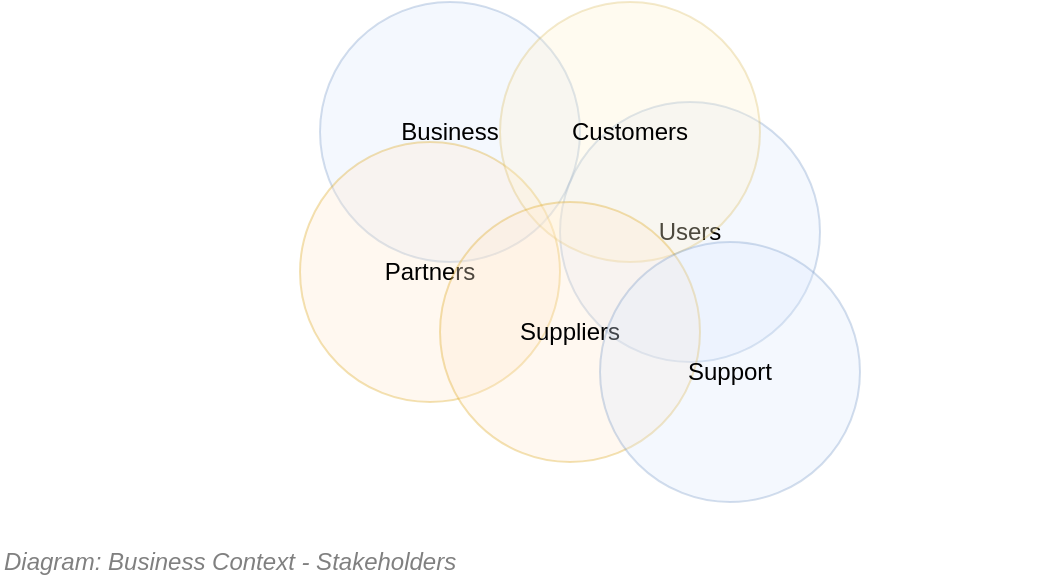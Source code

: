 <mxfile compressed="false" version="17.5.0" type="google" pages="2">
  <diagram id="yy86YZXV7xs2jBiu7wsO" name="Business Context/Stakeholders">
    <mxGraphModel grid="1" page="1" gridSize="10" guides="1" tooltips="1" connect="1" arrows="1" fold="1" pageScale="1" pageWidth="827" pageHeight="1169" math="0" shadow="0">
      <root>
        <mxCell id="bKpsV9DuHYzA1KMlYHen-0" />
        <mxCell id="bKpsV9DuHYzA1KMlYHen-1" value="Diagram" parent="bKpsV9DuHYzA1KMlYHen-0" />
        <mxCell id="Kh5iJjnCnFNb-izkLKY5-0" value="Business" style="ellipse;whiteSpace=wrap;html=1;fillColor=#dae8fc;strokeColor=#6c8ebf;opacity=30;" vertex="1" parent="bKpsV9DuHYzA1KMlYHen-1">
          <mxGeometry x="280" y="70" width="130" height="130" as="geometry" />
        </mxCell>
        <mxCell id="Kh5iJjnCnFNb-izkLKY5-1" value="Users" style="ellipse;whiteSpace=wrap;html=1;fillColor=#dae8fc;strokeColor=#6c8ebf;opacity=30;" vertex="1" parent="bKpsV9DuHYzA1KMlYHen-1">
          <mxGeometry x="400" y="120" width="130" height="130" as="geometry" />
        </mxCell>
        <mxCell id="Kh5iJjnCnFNb-izkLKY5-2" value="Partners" style="ellipse;whiteSpace=wrap;html=1;fillColor=#ffe6cc;strokeColor=#d79b00;opacity=30;" vertex="1" parent="bKpsV9DuHYzA1KMlYHen-1">
          <mxGeometry x="270" y="140" width="130" height="130" as="geometry" />
        </mxCell>
        <mxCell id="Kh5iJjnCnFNb-izkLKY5-3" value="Customers" style="ellipse;whiteSpace=wrap;html=1;fillColor=#fff2cc;strokeColor=#d6b656;opacity=30;" vertex="1" parent="bKpsV9DuHYzA1KMlYHen-1">
          <mxGeometry x="370" y="70" width="130" height="130" as="geometry" />
        </mxCell>
        <mxCell id="KBdyveMo56FrOVM49Z9--1" value="Suppliers" style="ellipse;whiteSpace=wrap;html=1;fillColor=#ffe6cc;strokeColor=#d79b00;opacity=30;" vertex="1" parent="bKpsV9DuHYzA1KMlYHen-1">
          <mxGeometry x="340" y="170" width="130" height="130" as="geometry" />
        </mxCell>
        <mxCell id="Jc4pWA0rl4iGvxkrqHDy-0" value="Support" style="ellipse;whiteSpace=wrap;html=1;fillColor=#dae8fc;strokeColor=#6c8ebf;opacity=30;" vertex="1" parent="bKpsV9DuHYzA1KMlYHen-1">
          <mxGeometry x="420" y="190" width="130" height="130" as="geometry" />
        </mxCell>
        <mxCell id="DNDCZKbiNQwSNnRwAF1V-0" value="Title/Diagram" parent="bKpsV9DuHYzA1KMlYHen-0" />
        <mxCell id="KBdyveMo56FrOVM49Z9--0" value="&lt;font style=&quot;font-size: 12px ; font-weight: normal&quot;&gt;&lt;i&gt;Diagram: &lt;/i&gt;&lt;i&gt;Business Context - Stakeholders&lt;/i&gt;&lt;/font&gt;" style="text;strokeColor=none;fillColor=none;html=1;fontSize=10;fontStyle=1;verticalAlign=middle;align=left;shadow=0;glass=0;comic=0;opacity=30;fontColor=#808080;" vertex="1" parent="DNDCZKbiNQwSNnRwAF1V-0">
          <mxGeometry x="120" y="340" width="520" height="20" as="geometry" />
        </mxCell>
      </root>
    </mxGraphModel>
  </diagram>
  <diagram id="Y3ihHY7-xsXV-xelpCk2" name="Business Context/Stakeholders/Users">
    <mxGraphModel grid="1" page="1" gridSize="10" guides="1" tooltips="1" connect="1" arrows="1" fold="1" pageScale="1" pageWidth="827" pageHeight="1169" math="0" shadow="0">
      <root>
        <mxCell id="P1Z0VP_chpjnA4soMjS0-0" />
        <mxCell id="P1Z0VP_chpjnA4soMjS0-1" parent="P1Z0VP_chpjnA4soMjS0-0" />
        <mxCell id="P1Z0VP_chpjnA4soMjS0-2" value="" style="triangle;whiteSpace=wrap;html=1;rotation=-90;" vertex="1" parent="P1Z0VP_chpjnA4soMjS0-1">
          <mxGeometry x="330" y="250" width="60" height="80" as="geometry" />
        </mxCell>
        <mxCell id="P1Z0VP_chpjnA4soMjS0-3" value="Business" style="text;html=1;strokeColor=none;fillColor=none;align=center;verticalAlign=middle;whiteSpace=wrap;rounded=0;fontStyle=1" vertex="1" parent="P1Z0VP_chpjnA4soMjS0-1">
          <mxGeometry x="260" y="305" width="40" height="20" as="geometry" />
        </mxCell>
        <mxCell id="P1Z0VP_chpjnA4soMjS0-4" value="Support" style="text;html=1;strokeColor=none;fillColor=none;align=center;verticalAlign=middle;whiteSpace=wrap;rounded=0;fontStyle=1" vertex="1" parent="P1Z0VP_chpjnA4soMjS0-1">
          <mxGeometry x="430" y="300" width="40" height="20" as="geometry" />
        </mxCell>
        <mxCell id="P1Z0VP_chpjnA4soMjS0-5" value="Maintenance" style="text;html=1;strokeColor=none;fillColor=none;align=center;verticalAlign=middle;whiteSpace=wrap;rounded=0;fontStyle=1" vertex="1" parent="P1Z0VP_chpjnA4soMjS0-1">
          <mxGeometry x="431" y="263" width="40" height="20" as="geometry" />
        </mxCell>
        <mxCell id="P1Z0VP_chpjnA4soMjS0-6" value="Solve" style="text;html=1;strokeColor=none;fillColor=none;align=center;verticalAlign=middle;whiteSpace=wrap;rounded=0;fontColor=#999999;" vertex="1" parent="P1Z0VP_chpjnA4soMjS0-1">
          <mxGeometry x="380" y="315" width="140" height="30" as="geometry" />
        </mxCell>
        <mxCell id="P1Z0VP_chpjnA4soMjS0-7" value="Maintain" style="text;html=1;strokeColor=none;fillColor=none;align=center;verticalAlign=middle;whiteSpace=wrap;rounded=0;fontColor=#999999;" vertex="1" parent="P1Z0VP_chpjnA4soMjS0-1">
          <mxGeometry x="398.5" y="283" width="105" height="20" as="geometry" />
        </mxCell>
        <mxCell id="P1Z0VP_chpjnA4soMjS0-8" value="Provide" style="text;html=1;strokeColor=none;fillColor=none;align=center;verticalAlign=middle;whiteSpace=wrap;rounded=0;fontColor=#999999;" vertex="1" parent="P1Z0VP_chpjnA4soMjS0-1">
          <mxGeometry x="240" y="325" width="85" height="20" as="geometry" />
        </mxCell>
        <mxCell id="P1Z0VP_chpjnA4soMjS0-9" value="" style="triangle;whiteSpace=wrap;html=1;rotation=90;" vertex="1" parent="P1Z0VP_chpjnA4soMjS0-1">
          <mxGeometry x="333.5" y="268" width="50" height="80" as="geometry" />
        </mxCell>
        <mxCell id="P1Z0VP_chpjnA4soMjS0-10" value="Customer" style="text;html=1;strokeColor=none;fillColor=none;align=center;verticalAlign=middle;whiteSpace=wrap;rounded=0;fontStyle=1" vertex="1" parent="P1Z0VP_chpjnA4soMjS0-1">
          <mxGeometry x="335" y="220" width="40" height="20" as="geometry" />
        </mxCell>
        <mxCell id="P1Z0VP_chpjnA4soMjS0-11" value="Consume" style="text;html=1;strokeColor=none;fillColor=none;align=center;verticalAlign=middle;whiteSpace=wrap;rounded=0;fontColor=#999999;" vertex="1" parent="P1Z0VP_chpjnA4soMjS0-1">
          <mxGeometry x="315" y="240" width="85" height="20" as="geometry" />
        </mxCell>
        <mxCell id="P1Z0VP_chpjnA4soMjS0-12" value="Development" style="text;html=1;strokeColor=none;fillColor=none;align=center;verticalAlign=middle;whiteSpace=wrap;rounded=0;fontStyle=1" vertex="1" parent="P1Z0VP_chpjnA4soMjS0-1">
          <mxGeometry x="251" y="263" width="40" height="20" as="geometry" />
        </mxCell>
        <mxCell id="P1Z0VP_chpjnA4soMjS0-13" value="Create" style="text;html=1;strokeColor=none;fillColor=none;align=center;verticalAlign=middle;whiteSpace=wrap;rounded=0;fontColor=#999999;" vertex="1" parent="P1Z0VP_chpjnA4soMjS0-1">
          <mxGeometry x="218.5" y="283" width="105" height="20" as="geometry" />
        </mxCell>
        <mxCell id="P1Z0VP_chpjnA4soMjS0-14" value="Security" style="text;html=1;strokeColor=none;fillColor=none;align=center;verticalAlign=middle;whiteSpace=wrap;rounded=0;fontStyle=1" vertex="1" parent="P1Z0VP_chpjnA4soMjS0-1">
          <mxGeometry x="341" y="333" width="40" height="20" as="geometry" />
        </mxCell>
        <mxCell id="P1Z0VP_chpjnA4soMjS0-15" value="Secure" style="text;html=1;strokeColor=none;fillColor=none;align=center;verticalAlign=middle;whiteSpace=wrap;rounded=0;fontColor=#999999;" vertex="1" parent="P1Z0VP_chpjnA4soMjS0-1">
          <mxGeometry x="308.5" y="353" width="105" height="20" as="geometry" />
        </mxCell>
        <mxCell id="P1Z0VP_chpjnA4soMjS0-16" value="Diagram: Business Context - Stakeholders - Users" style="text;html=1;fontSize=12;fontStyle=2" vertex="1" parent="P1Z0VP_chpjnA4soMjS0-1">
          <mxGeometry x="120" y="420" width="520" height="20" as="geometry" />
        </mxCell>
      </root>
    </mxGraphModel>
  </diagram>
</mxfile>
